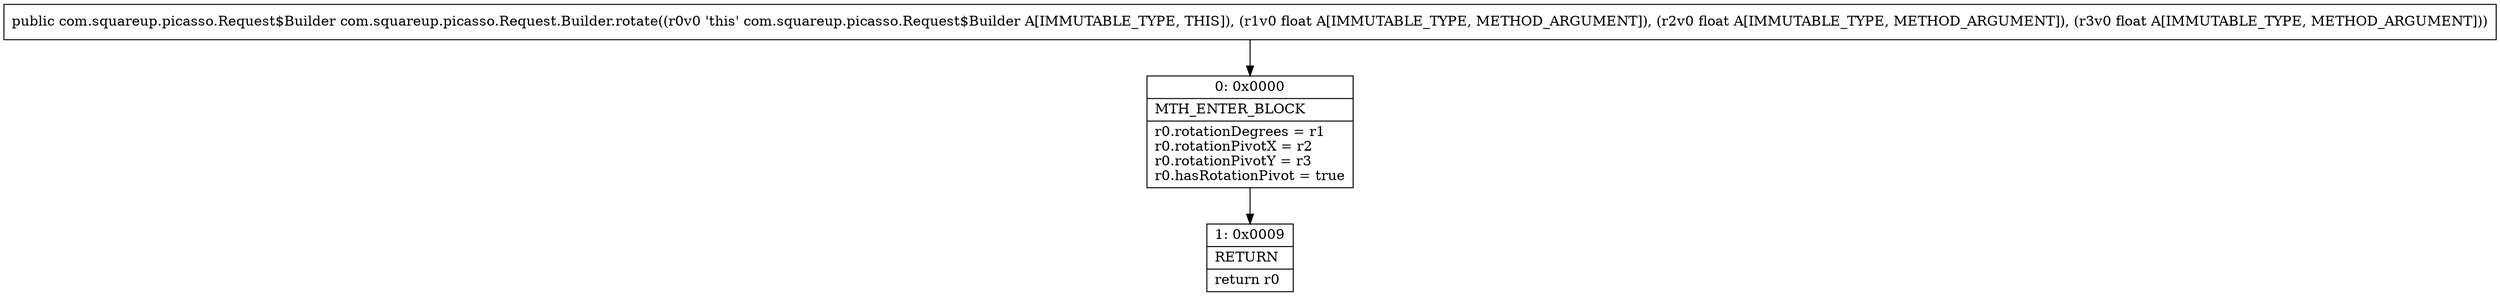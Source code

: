 digraph "CFG forcom.squareup.picasso.Request.Builder.rotate(FFF)Lcom\/squareup\/picasso\/Request$Builder;" {
Node_0 [shape=record,label="{0\:\ 0x0000|MTH_ENTER_BLOCK\l|r0.rotationDegrees = r1\lr0.rotationPivotX = r2\lr0.rotationPivotY = r3\lr0.hasRotationPivot = true\l}"];
Node_1 [shape=record,label="{1\:\ 0x0009|RETURN\l|return r0\l}"];
MethodNode[shape=record,label="{public com.squareup.picasso.Request$Builder com.squareup.picasso.Request.Builder.rotate((r0v0 'this' com.squareup.picasso.Request$Builder A[IMMUTABLE_TYPE, THIS]), (r1v0 float A[IMMUTABLE_TYPE, METHOD_ARGUMENT]), (r2v0 float A[IMMUTABLE_TYPE, METHOD_ARGUMENT]), (r3v0 float A[IMMUTABLE_TYPE, METHOD_ARGUMENT])) }"];
MethodNode -> Node_0;
Node_0 -> Node_1;
}

